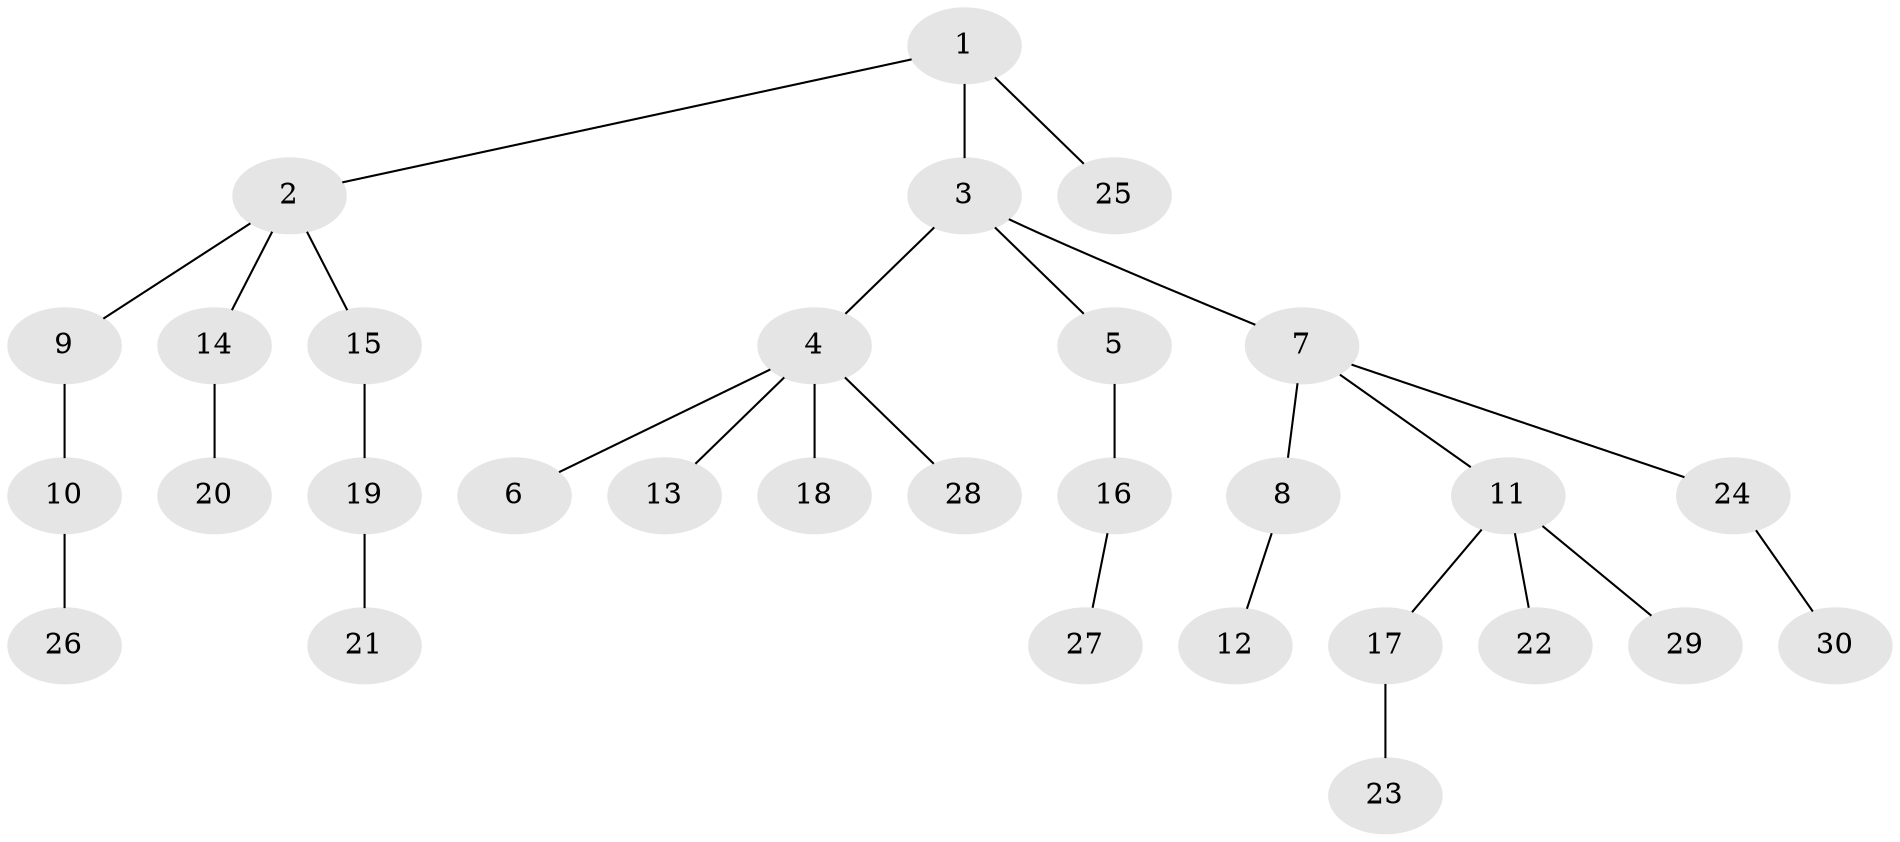 // original degree distribution, {3: 0.14432989690721648, 5: 0.061855670103092786, 8: 0.010309278350515464, 2: 0.27835051546391754, 1: 0.4742268041237113, 4: 0.030927835051546393}
// Generated by graph-tools (version 1.1) at 2025/51/03/04/25 22:51:56]
// undirected, 30 vertices, 29 edges
graph export_dot {
  node [color=gray90,style=filled];
  1;
  2;
  3;
  4;
  5;
  6;
  7;
  8;
  9;
  10;
  11;
  12;
  13;
  14;
  15;
  16;
  17;
  18;
  19;
  20;
  21;
  22;
  23;
  24;
  25;
  26;
  27;
  28;
  29;
  30;
  1 -- 2 [weight=1.0];
  1 -- 3 [weight=1.0];
  1 -- 25 [weight=1.0];
  2 -- 9 [weight=1.0];
  2 -- 14 [weight=1.0];
  2 -- 15 [weight=1.0];
  3 -- 4 [weight=1.0];
  3 -- 5 [weight=1.0];
  3 -- 7 [weight=1.0];
  4 -- 6 [weight=1.0];
  4 -- 13 [weight=1.0];
  4 -- 18 [weight=1.0];
  4 -- 28 [weight=1.0];
  5 -- 16 [weight=3.0];
  7 -- 8 [weight=1.0];
  7 -- 11 [weight=1.0];
  7 -- 24 [weight=1.0];
  8 -- 12 [weight=1.0];
  9 -- 10 [weight=3.0];
  10 -- 26 [weight=1.0];
  11 -- 17 [weight=1.0];
  11 -- 22 [weight=1.0];
  11 -- 29 [weight=1.0];
  14 -- 20 [weight=1.0];
  15 -- 19 [weight=1.0];
  16 -- 27 [weight=1.0];
  17 -- 23 [weight=1.0];
  19 -- 21 [weight=2.0];
  24 -- 30 [weight=1.0];
}
